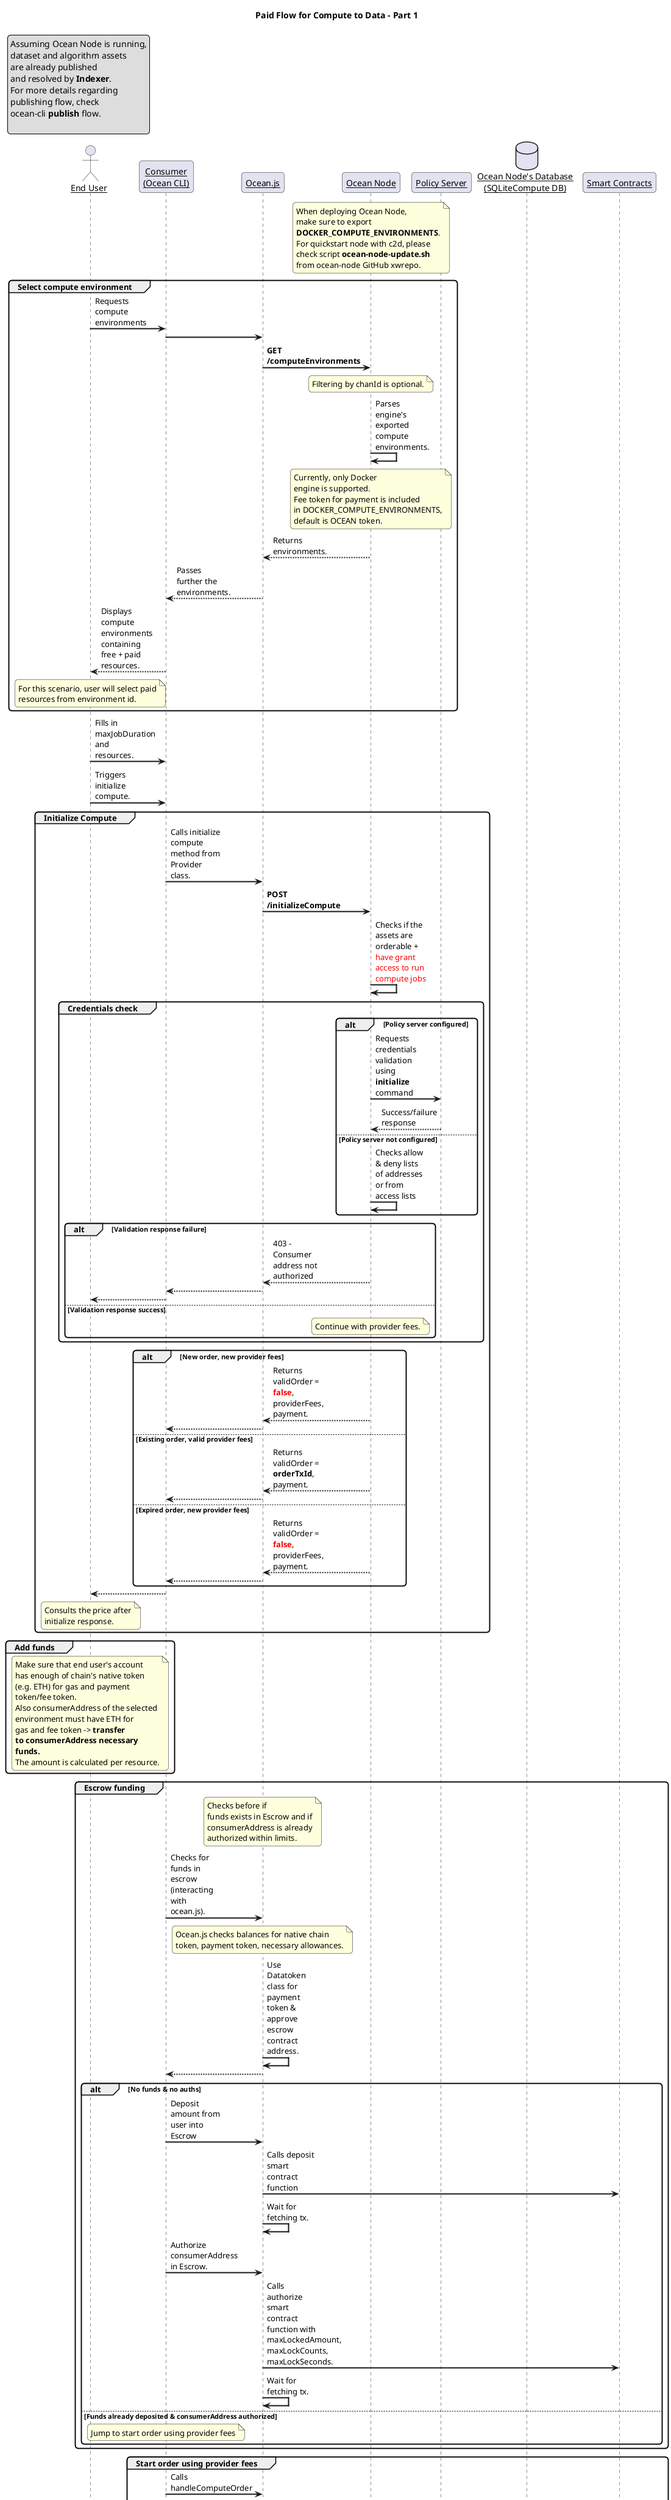 @startuml "Paid Flow for Compute to Data - Part 1"
title "Paid Flow for Compute to Data - Part 1"

skinparam sequenceArrowThickness 2
skinparam roundcorner 10
skinparam maxmessagesize 85
skinparam sequenceParticipant underline

actor "End User" as end_user
participant "Consumer\n(Ocean CLI)" as consumer
participant "Ocean.js" as ocean_js
participant "Ocean Node" as ocean_node
participant "Policy Server" as policy_server
database "Ocean Node's Database\n(SQLiteCompute DB)" as db
participant "Smart Contracts" as smart_contracts

legend top left
Assuming Ocean Node is running,
dataset and algorithm assets
are already published
and resolved by **Indexer**.
For more details regarding
publishing flow, check 
ocean-cli **publish** flow.

end legend

note over ocean_node
When deploying Ocean Node,
make sure to export
**DOCKER_COMPUTE_ENVIRONMENTS**.
For quickstart node with c2d, please
check script **ocean-node-update.sh**
from ocean-node GitHub xwrepo.
end note

group Select compute environment

    end_user -> consumer: Requests compute environments
    consumer -> ocean_js
    ocean_js -> ocean_node: **GET /computeEnvironments**
    note over ocean_node
    Filtering by chanId is optional.
    end note
    ocean_node -> ocean_node: Parses engine's exported compute environments.
    note over ocean_node
    Currently, only Docker
    engine is supported.
    Fee token for payment is included
    in DOCKER_COMPUTE_ENVIRONMENTS,
    default is OCEAN token.
    end note
    ocean_node --> ocean_js: Returns environments.
    ocean_js --> consumer: Passes further the environments.
    consumer --> end_user: Displays compute environments containing free + paid resources.
    note over end_user
    For this scenario, user will select paid
    resources from environment id.
    end note

end group

end_user -> consumer: Fills in maxJobDuration and resources.
end_user -> consumer: Triggers initialize compute.
group Initialize Compute
    consumer -> ocean_js: Calls initialize compute method from Provider class.
    ocean_js -> ocean_node: **POST /initializeCompute**
    ocean_node -> ocean_node: Checks if the assets are orderable + <font color=red>have grant access to run compute jobs</font>
    group Credentials check
        alt Policy server configured
            ocean_node -> policy_server: Requests credentials validation using **initialize** command
            policy_server --> ocean_node: Success/failure response
        else Policy server not configured
            ocean_node -> ocean_node: Checks allow & deny lists of addresses or from access lists
        end
        alt Validation response failure
            ocean_node --> ocean_js: 403 - Consumer address not authorized
            ocean_js --> consumer
            consumer --> end_user
        else Validation response success
            note over ocean_node
                Continue with provider fees.
            end note
        end
    end group
    alt New order, new provider fees
    ocean_node --> ocean_js: Returns validOrder = <font color="red">**false**</font>, providerFees, payment.
    ocean_js --> consumer
    else Existing order, valid provider fees
    ocean_node --> ocean_js: Returns validOrder = **orderTxId**, payment.
    ocean_js --> consumer
    else Expired order, new provider fees
    ocean_node --> ocean_js: Returns validOrder = <font color="red">**false**</font>, providerFees, payment.
    ocean_js --> consumer
    end
    consumer --> end_user
    note over end_user
    Consults the price after
    initialize response.
    end note
end group
group Add funds
    note over end_user
    Make sure that end user's account
    has enough of chain's native token
    (e.g. ETH) for gas and payment
    token/fee token. 
    Also consumerAddress of the selected
    environment must have ETH for
    gas and fee token -> **transfer**
    **to consumerAddress necessary**
    **funds.** 
    The amount is calculated per resource.
    end note

end group

group Escrow funding
    note over ocean_js
    Checks before if
    funds exists in Escrow and if
    consumerAddress is already
    authorized within limits.
    end note
    consumer -> ocean_js: Checks for funds in escrow (interacting with ocean.js).
    note over ocean_js
    Ocean.js checks balances for native chain
    token, payment token, necessary allowances.
    end note
    ocean_js -> ocean_js: Use Datatoken class for payment token & approve escrow contract address.
    ocean_js --> consumer
    alt No funds & no auths 
    consumer -> ocean_js: Deposit amount from user into Escrow
    ocean_js -> smart_contracts: Calls deposit smart contract function
    ocean_js -> ocean_js: Wait for fetching tx.
    consumer -> ocean_js: Authorize consumerAddress in Escrow.
    ocean_js -> smart_contracts: Calls authorize smart contract function with maxLockedAmount, maxLockCounts, maxLockSeconds.
    ocean_js -> ocean_js: Wait for fetching tx.
    else Funds already deposited & consumerAddress authorized
    note over consumer
    Jump to start order using provider fees
    end note
    end
end group
group Start order using provider fees
    consumer -> ocean_js: Calls handleComputeOrder
    ocean_js -> ocean_js: Checks if calling smart contracts **startOrder** or **reuseOrder**.
    alt 1. New order, new provider fees\n-> startOrder
    ocean_js -> smart_contracts: Asset datatoken invokes startOrder.
    smart_contracts --> ocean_js: Transaction hash as proof for ordering.
    ocean_js --> consumer: Returns transaction hash.
    else 2. Existing order, valid provider fees\n-> returns existing valid order tx ID.
    ocean_js -> consumer: Returns validOrder from initialize response.
    else 3. Expired order, new provider fees\n-> reuseOrder
    ocean_js -> smart_contracts: Asset datatoken invokes reuseOrder.
    smart_contracts --> ocean_js: Transaction hash as proof for ordering.
    ocean_js --> consumer: Returns transaction hash.
    end
end group

@enduml